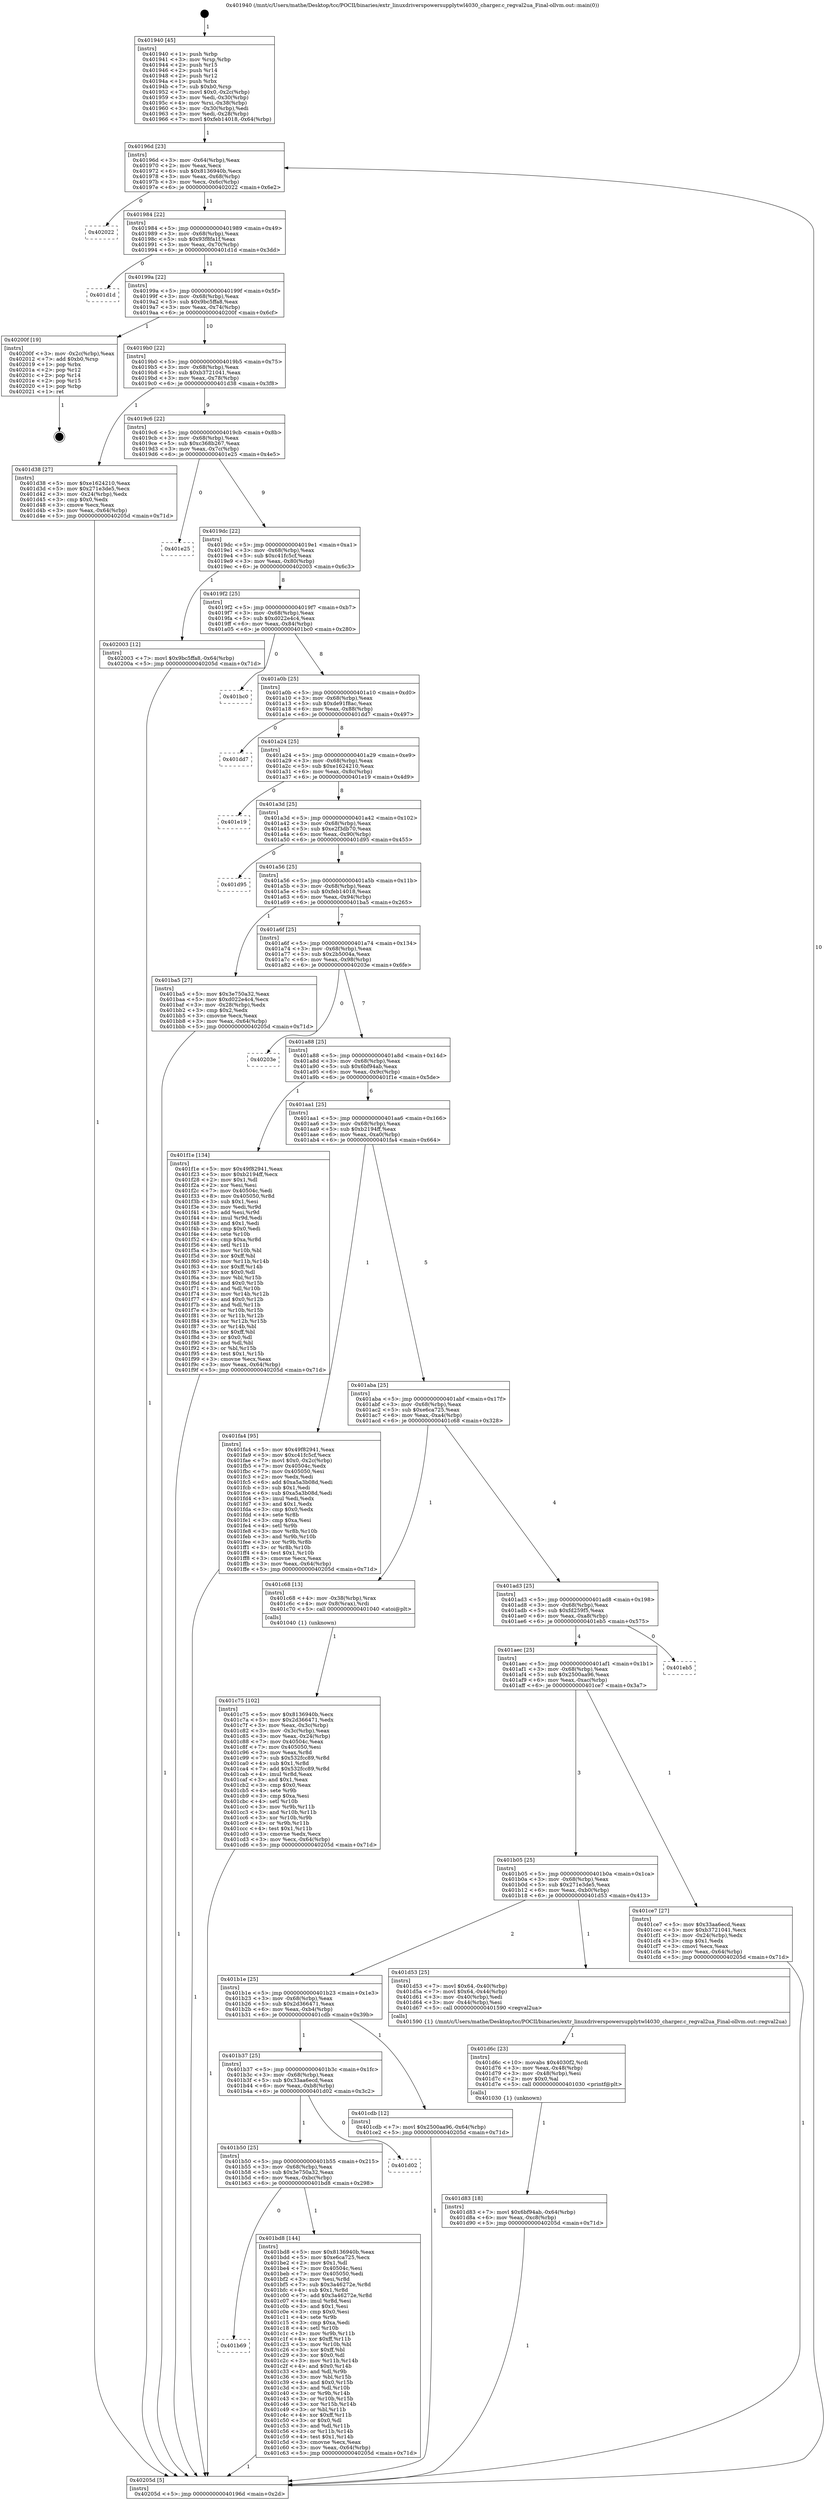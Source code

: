 digraph "0x401940" {
  label = "0x401940 (/mnt/c/Users/mathe/Desktop/tcc/POCII/binaries/extr_linuxdriverspowersupplytwl4030_charger.c_regval2ua_Final-ollvm.out::main(0))"
  labelloc = "t"
  node[shape=record]

  Entry [label="",width=0.3,height=0.3,shape=circle,fillcolor=black,style=filled]
  "0x40196d" [label="{
     0x40196d [23]\l
     | [instrs]\l
     &nbsp;&nbsp;0x40196d \<+3\>: mov -0x64(%rbp),%eax\l
     &nbsp;&nbsp;0x401970 \<+2\>: mov %eax,%ecx\l
     &nbsp;&nbsp;0x401972 \<+6\>: sub $0x8136940b,%ecx\l
     &nbsp;&nbsp;0x401978 \<+3\>: mov %eax,-0x68(%rbp)\l
     &nbsp;&nbsp;0x40197b \<+3\>: mov %ecx,-0x6c(%rbp)\l
     &nbsp;&nbsp;0x40197e \<+6\>: je 0000000000402022 \<main+0x6e2\>\l
  }"]
  "0x402022" [label="{
     0x402022\l
  }", style=dashed]
  "0x401984" [label="{
     0x401984 [22]\l
     | [instrs]\l
     &nbsp;&nbsp;0x401984 \<+5\>: jmp 0000000000401989 \<main+0x49\>\l
     &nbsp;&nbsp;0x401989 \<+3\>: mov -0x68(%rbp),%eax\l
     &nbsp;&nbsp;0x40198c \<+5\>: sub $0x93f8fa1f,%eax\l
     &nbsp;&nbsp;0x401991 \<+3\>: mov %eax,-0x70(%rbp)\l
     &nbsp;&nbsp;0x401994 \<+6\>: je 0000000000401d1d \<main+0x3dd\>\l
  }"]
  Exit [label="",width=0.3,height=0.3,shape=circle,fillcolor=black,style=filled,peripheries=2]
  "0x401d1d" [label="{
     0x401d1d\l
  }", style=dashed]
  "0x40199a" [label="{
     0x40199a [22]\l
     | [instrs]\l
     &nbsp;&nbsp;0x40199a \<+5\>: jmp 000000000040199f \<main+0x5f\>\l
     &nbsp;&nbsp;0x40199f \<+3\>: mov -0x68(%rbp),%eax\l
     &nbsp;&nbsp;0x4019a2 \<+5\>: sub $0x9bc5ffa8,%eax\l
     &nbsp;&nbsp;0x4019a7 \<+3\>: mov %eax,-0x74(%rbp)\l
     &nbsp;&nbsp;0x4019aa \<+6\>: je 000000000040200f \<main+0x6cf\>\l
  }"]
  "0x401d83" [label="{
     0x401d83 [18]\l
     | [instrs]\l
     &nbsp;&nbsp;0x401d83 \<+7\>: movl $0x6bf94ab,-0x64(%rbp)\l
     &nbsp;&nbsp;0x401d8a \<+6\>: mov %eax,-0xc8(%rbp)\l
     &nbsp;&nbsp;0x401d90 \<+5\>: jmp 000000000040205d \<main+0x71d\>\l
  }"]
  "0x40200f" [label="{
     0x40200f [19]\l
     | [instrs]\l
     &nbsp;&nbsp;0x40200f \<+3\>: mov -0x2c(%rbp),%eax\l
     &nbsp;&nbsp;0x402012 \<+7\>: add $0xb0,%rsp\l
     &nbsp;&nbsp;0x402019 \<+1\>: pop %rbx\l
     &nbsp;&nbsp;0x40201a \<+2\>: pop %r12\l
     &nbsp;&nbsp;0x40201c \<+2\>: pop %r14\l
     &nbsp;&nbsp;0x40201e \<+2\>: pop %r15\l
     &nbsp;&nbsp;0x402020 \<+1\>: pop %rbp\l
     &nbsp;&nbsp;0x402021 \<+1\>: ret\l
  }"]
  "0x4019b0" [label="{
     0x4019b0 [22]\l
     | [instrs]\l
     &nbsp;&nbsp;0x4019b0 \<+5\>: jmp 00000000004019b5 \<main+0x75\>\l
     &nbsp;&nbsp;0x4019b5 \<+3\>: mov -0x68(%rbp),%eax\l
     &nbsp;&nbsp;0x4019b8 \<+5\>: sub $0xb3721041,%eax\l
     &nbsp;&nbsp;0x4019bd \<+3\>: mov %eax,-0x78(%rbp)\l
     &nbsp;&nbsp;0x4019c0 \<+6\>: je 0000000000401d38 \<main+0x3f8\>\l
  }"]
  "0x401d6c" [label="{
     0x401d6c [23]\l
     | [instrs]\l
     &nbsp;&nbsp;0x401d6c \<+10\>: movabs $0x4030f2,%rdi\l
     &nbsp;&nbsp;0x401d76 \<+3\>: mov %eax,-0x48(%rbp)\l
     &nbsp;&nbsp;0x401d79 \<+3\>: mov -0x48(%rbp),%esi\l
     &nbsp;&nbsp;0x401d7c \<+2\>: mov $0x0,%al\l
     &nbsp;&nbsp;0x401d7e \<+5\>: call 0000000000401030 \<printf@plt\>\l
     | [calls]\l
     &nbsp;&nbsp;0x401030 \{1\} (unknown)\l
  }"]
  "0x401d38" [label="{
     0x401d38 [27]\l
     | [instrs]\l
     &nbsp;&nbsp;0x401d38 \<+5\>: mov $0xe1624210,%eax\l
     &nbsp;&nbsp;0x401d3d \<+5\>: mov $0x271e3de5,%ecx\l
     &nbsp;&nbsp;0x401d42 \<+3\>: mov -0x24(%rbp),%edx\l
     &nbsp;&nbsp;0x401d45 \<+3\>: cmp $0x0,%edx\l
     &nbsp;&nbsp;0x401d48 \<+3\>: cmove %ecx,%eax\l
     &nbsp;&nbsp;0x401d4b \<+3\>: mov %eax,-0x64(%rbp)\l
     &nbsp;&nbsp;0x401d4e \<+5\>: jmp 000000000040205d \<main+0x71d\>\l
  }"]
  "0x4019c6" [label="{
     0x4019c6 [22]\l
     | [instrs]\l
     &nbsp;&nbsp;0x4019c6 \<+5\>: jmp 00000000004019cb \<main+0x8b\>\l
     &nbsp;&nbsp;0x4019cb \<+3\>: mov -0x68(%rbp),%eax\l
     &nbsp;&nbsp;0x4019ce \<+5\>: sub $0xc368b267,%eax\l
     &nbsp;&nbsp;0x4019d3 \<+3\>: mov %eax,-0x7c(%rbp)\l
     &nbsp;&nbsp;0x4019d6 \<+6\>: je 0000000000401e25 \<main+0x4e5\>\l
  }"]
  "0x401c75" [label="{
     0x401c75 [102]\l
     | [instrs]\l
     &nbsp;&nbsp;0x401c75 \<+5\>: mov $0x8136940b,%ecx\l
     &nbsp;&nbsp;0x401c7a \<+5\>: mov $0x2d366471,%edx\l
     &nbsp;&nbsp;0x401c7f \<+3\>: mov %eax,-0x3c(%rbp)\l
     &nbsp;&nbsp;0x401c82 \<+3\>: mov -0x3c(%rbp),%eax\l
     &nbsp;&nbsp;0x401c85 \<+3\>: mov %eax,-0x24(%rbp)\l
     &nbsp;&nbsp;0x401c88 \<+7\>: mov 0x40504c,%eax\l
     &nbsp;&nbsp;0x401c8f \<+7\>: mov 0x405050,%esi\l
     &nbsp;&nbsp;0x401c96 \<+3\>: mov %eax,%r8d\l
     &nbsp;&nbsp;0x401c99 \<+7\>: sub $0x532fcc89,%r8d\l
     &nbsp;&nbsp;0x401ca0 \<+4\>: sub $0x1,%r8d\l
     &nbsp;&nbsp;0x401ca4 \<+7\>: add $0x532fcc89,%r8d\l
     &nbsp;&nbsp;0x401cab \<+4\>: imul %r8d,%eax\l
     &nbsp;&nbsp;0x401caf \<+3\>: and $0x1,%eax\l
     &nbsp;&nbsp;0x401cb2 \<+3\>: cmp $0x0,%eax\l
     &nbsp;&nbsp;0x401cb5 \<+4\>: sete %r9b\l
     &nbsp;&nbsp;0x401cb9 \<+3\>: cmp $0xa,%esi\l
     &nbsp;&nbsp;0x401cbc \<+4\>: setl %r10b\l
     &nbsp;&nbsp;0x401cc0 \<+3\>: mov %r9b,%r11b\l
     &nbsp;&nbsp;0x401cc3 \<+3\>: and %r10b,%r11b\l
     &nbsp;&nbsp;0x401cc6 \<+3\>: xor %r10b,%r9b\l
     &nbsp;&nbsp;0x401cc9 \<+3\>: or %r9b,%r11b\l
     &nbsp;&nbsp;0x401ccc \<+4\>: test $0x1,%r11b\l
     &nbsp;&nbsp;0x401cd0 \<+3\>: cmovne %edx,%ecx\l
     &nbsp;&nbsp;0x401cd3 \<+3\>: mov %ecx,-0x64(%rbp)\l
     &nbsp;&nbsp;0x401cd6 \<+5\>: jmp 000000000040205d \<main+0x71d\>\l
  }"]
  "0x401e25" [label="{
     0x401e25\l
  }", style=dashed]
  "0x4019dc" [label="{
     0x4019dc [22]\l
     | [instrs]\l
     &nbsp;&nbsp;0x4019dc \<+5\>: jmp 00000000004019e1 \<main+0xa1\>\l
     &nbsp;&nbsp;0x4019e1 \<+3\>: mov -0x68(%rbp),%eax\l
     &nbsp;&nbsp;0x4019e4 \<+5\>: sub $0xc41fc5cf,%eax\l
     &nbsp;&nbsp;0x4019e9 \<+3\>: mov %eax,-0x80(%rbp)\l
     &nbsp;&nbsp;0x4019ec \<+6\>: je 0000000000402003 \<main+0x6c3\>\l
  }"]
  "0x401b69" [label="{
     0x401b69\l
  }", style=dashed]
  "0x402003" [label="{
     0x402003 [12]\l
     | [instrs]\l
     &nbsp;&nbsp;0x402003 \<+7\>: movl $0x9bc5ffa8,-0x64(%rbp)\l
     &nbsp;&nbsp;0x40200a \<+5\>: jmp 000000000040205d \<main+0x71d\>\l
  }"]
  "0x4019f2" [label="{
     0x4019f2 [25]\l
     | [instrs]\l
     &nbsp;&nbsp;0x4019f2 \<+5\>: jmp 00000000004019f7 \<main+0xb7\>\l
     &nbsp;&nbsp;0x4019f7 \<+3\>: mov -0x68(%rbp),%eax\l
     &nbsp;&nbsp;0x4019fa \<+5\>: sub $0xd022e4c4,%eax\l
     &nbsp;&nbsp;0x4019ff \<+6\>: mov %eax,-0x84(%rbp)\l
     &nbsp;&nbsp;0x401a05 \<+6\>: je 0000000000401bc0 \<main+0x280\>\l
  }"]
  "0x401bd8" [label="{
     0x401bd8 [144]\l
     | [instrs]\l
     &nbsp;&nbsp;0x401bd8 \<+5\>: mov $0x8136940b,%eax\l
     &nbsp;&nbsp;0x401bdd \<+5\>: mov $0xe6ca725,%ecx\l
     &nbsp;&nbsp;0x401be2 \<+2\>: mov $0x1,%dl\l
     &nbsp;&nbsp;0x401be4 \<+7\>: mov 0x40504c,%esi\l
     &nbsp;&nbsp;0x401beb \<+7\>: mov 0x405050,%edi\l
     &nbsp;&nbsp;0x401bf2 \<+3\>: mov %esi,%r8d\l
     &nbsp;&nbsp;0x401bf5 \<+7\>: sub $0x3a46272e,%r8d\l
     &nbsp;&nbsp;0x401bfc \<+4\>: sub $0x1,%r8d\l
     &nbsp;&nbsp;0x401c00 \<+7\>: add $0x3a46272e,%r8d\l
     &nbsp;&nbsp;0x401c07 \<+4\>: imul %r8d,%esi\l
     &nbsp;&nbsp;0x401c0b \<+3\>: and $0x1,%esi\l
     &nbsp;&nbsp;0x401c0e \<+3\>: cmp $0x0,%esi\l
     &nbsp;&nbsp;0x401c11 \<+4\>: sete %r9b\l
     &nbsp;&nbsp;0x401c15 \<+3\>: cmp $0xa,%edi\l
     &nbsp;&nbsp;0x401c18 \<+4\>: setl %r10b\l
     &nbsp;&nbsp;0x401c1c \<+3\>: mov %r9b,%r11b\l
     &nbsp;&nbsp;0x401c1f \<+4\>: xor $0xff,%r11b\l
     &nbsp;&nbsp;0x401c23 \<+3\>: mov %r10b,%bl\l
     &nbsp;&nbsp;0x401c26 \<+3\>: xor $0xff,%bl\l
     &nbsp;&nbsp;0x401c29 \<+3\>: xor $0x0,%dl\l
     &nbsp;&nbsp;0x401c2c \<+3\>: mov %r11b,%r14b\l
     &nbsp;&nbsp;0x401c2f \<+4\>: and $0x0,%r14b\l
     &nbsp;&nbsp;0x401c33 \<+3\>: and %dl,%r9b\l
     &nbsp;&nbsp;0x401c36 \<+3\>: mov %bl,%r15b\l
     &nbsp;&nbsp;0x401c39 \<+4\>: and $0x0,%r15b\l
     &nbsp;&nbsp;0x401c3d \<+3\>: and %dl,%r10b\l
     &nbsp;&nbsp;0x401c40 \<+3\>: or %r9b,%r14b\l
     &nbsp;&nbsp;0x401c43 \<+3\>: or %r10b,%r15b\l
     &nbsp;&nbsp;0x401c46 \<+3\>: xor %r15b,%r14b\l
     &nbsp;&nbsp;0x401c49 \<+3\>: or %bl,%r11b\l
     &nbsp;&nbsp;0x401c4c \<+4\>: xor $0xff,%r11b\l
     &nbsp;&nbsp;0x401c50 \<+3\>: or $0x0,%dl\l
     &nbsp;&nbsp;0x401c53 \<+3\>: and %dl,%r11b\l
     &nbsp;&nbsp;0x401c56 \<+3\>: or %r11b,%r14b\l
     &nbsp;&nbsp;0x401c59 \<+4\>: test $0x1,%r14b\l
     &nbsp;&nbsp;0x401c5d \<+3\>: cmovne %ecx,%eax\l
     &nbsp;&nbsp;0x401c60 \<+3\>: mov %eax,-0x64(%rbp)\l
     &nbsp;&nbsp;0x401c63 \<+5\>: jmp 000000000040205d \<main+0x71d\>\l
  }"]
  "0x401bc0" [label="{
     0x401bc0\l
  }", style=dashed]
  "0x401a0b" [label="{
     0x401a0b [25]\l
     | [instrs]\l
     &nbsp;&nbsp;0x401a0b \<+5\>: jmp 0000000000401a10 \<main+0xd0\>\l
     &nbsp;&nbsp;0x401a10 \<+3\>: mov -0x68(%rbp),%eax\l
     &nbsp;&nbsp;0x401a13 \<+5\>: sub $0xde91f8ac,%eax\l
     &nbsp;&nbsp;0x401a18 \<+6\>: mov %eax,-0x88(%rbp)\l
     &nbsp;&nbsp;0x401a1e \<+6\>: je 0000000000401dd7 \<main+0x497\>\l
  }"]
  "0x401b50" [label="{
     0x401b50 [25]\l
     | [instrs]\l
     &nbsp;&nbsp;0x401b50 \<+5\>: jmp 0000000000401b55 \<main+0x215\>\l
     &nbsp;&nbsp;0x401b55 \<+3\>: mov -0x68(%rbp),%eax\l
     &nbsp;&nbsp;0x401b58 \<+5\>: sub $0x3e750a32,%eax\l
     &nbsp;&nbsp;0x401b5d \<+6\>: mov %eax,-0xbc(%rbp)\l
     &nbsp;&nbsp;0x401b63 \<+6\>: je 0000000000401bd8 \<main+0x298\>\l
  }"]
  "0x401dd7" [label="{
     0x401dd7\l
  }", style=dashed]
  "0x401a24" [label="{
     0x401a24 [25]\l
     | [instrs]\l
     &nbsp;&nbsp;0x401a24 \<+5\>: jmp 0000000000401a29 \<main+0xe9\>\l
     &nbsp;&nbsp;0x401a29 \<+3\>: mov -0x68(%rbp),%eax\l
     &nbsp;&nbsp;0x401a2c \<+5\>: sub $0xe1624210,%eax\l
     &nbsp;&nbsp;0x401a31 \<+6\>: mov %eax,-0x8c(%rbp)\l
     &nbsp;&nbsp;0x401a37 \<+6\>: je 0000000000401e19 \<main+0x4d9\>\l
  }"]
  "0x401d02" [label="{
     0x401d02\l
  }", style=dashed]
  "0x401e19" [label="{
     0x401e19\l
  }", style=dashed]
  "0x401a3d" [label="{
     0x401a3d [25]\l
     | [instrs]\l
     &nbsp;&nbsp;0x401a3d \<+5\>: jmp 0000000000401a42 \<main+0x102\>\l
     &nbsp;&nbsp;0x401a42 \<+3\>: mov -0x68(%rbp),%eax\l
     &nbsp;&nbsp;0x401a45 \<+5\>: sub $0xe2f3db70,%eax\l
     &nbsp;&nbsp;0x401a4a \<+6\>: mov %eax,-0x90(%rbp)\l
     &nbsp;&nbsp;0x401a50 \<+6\>: je 0000000000401d95 \<main+0x455\>\l
  }"]
  "0x401b37" [label="{
     0x401b37 [25]\l
     | [instrs]\l
     &nbsp;&nbsp;0x401b37 \<+5\>: jmp 0000000000401b3c \<main+0x1fc\>\l
     &nbsp;&nbsp;0x401b3c \<+3\>: mov -0x68(%rbp),%eax\l
     &nbsp;&nbsp;0x401b3f \<+5\>: sub $0x33aa6ecd,%eax\l
     &nbsp;&nbsp;0x401b44 \<+6\>: mov %eax,-0xb8(%rbp)\l
     &nbsp;&nbsp;0x401b4a \<+6\>: je 0000000000401d02 \<main+0x3c2\>\l
  }"]
  "0x401d95" [label="{
     0x401d95\l
  }", style=dashed]
  "0x401a56" [label="{
     0x401a56 [25]\l
     | [instrs]\l
     &nbsp;&nbsp;0x401a56 \<+5\>: jmp 0000000000401a5b \<main+0x11b\>\l
     &nbsp;&nbsp;0x401a5b \<+3\>: mov -0x68(%rbp),%eax\l
     &nbsp;&nbsp;0x401a5e \<+5\>: sub $0xfeb14018,%eax\l
     &nbsp;&nbsp;0x401a63 \<+6\>: mov %eax,-0x94(%rbp)\l
     &nbsp;&nbsp;0x401a69 \<+6\>: je 0000000000401ba5 \<main+0x265\>\l
  }"]
  "0x401cdb" [label="{
     0x401cdb [12]\l
     | [instrs]\l
     &nbsp;&nbsp;0x401cdb \<+7\>: movl $0x2500aa96,-0x64(%rbp)\l
     &nbsp;&nbsp;0x401ce2 \<+5\>: jmp 000000000040205d \<main+0x71d\>\l
  }"]
  "0x401ba5" [label="{
     0x401ba5 [27]\l
     | [instrs]\l
     &nbsp;&nbsp;0x401ba5 \<+5\>: mov $0x3e750a32,%eax\l
     &nbsp;&nbsp;0x401baa \<+5\>: mov $0xd022e4c4,%ecx\l
     &nbsp;&nbsp;0x401baf \<+3\>: mov -0x28(%rbp),%edx\l
     &nbsp;&nbsp;0x401bb2 \<+3\>: cmp $0x2,%edx\l
     &nbsp;&nbsp;0x401bb5 \<+3\>: cmovne %ecx,%eax\l
     &nbsp;&nbsp;0x401bb8 \<+3\>: mov %eax,-0x64(%rbp)\l
     &nbsp;&nbsp;0x401bbb \<+5\>: jmp 000000000040205d \<main+0x71d\>\l
  }"]
  "0x401a6f" [label="{
     0x401a6f [25]\l
     | [instrs]\l
     &nbsp;&nbsp;0x401a6f \<+5\>: jmp 0000000000401a74 \<main+0x134\>\l
     &nbsp;&nbsp;0x401a74 \<+3\>: mov -0x68(%rbp),%eax\l
     &nbsp;&nbsp;0x401a77 \<+5\>: sub $0x2b5004a,%eax\l
     &nbsp;&nbsp;0x401a7c \<+6\>: mov %eax,-0x98(%rbp)\l
     &nbsp;&nbsp;0x401a82 \<+6\>: je 000000000040203e \<main+0x6fe\>\l
  }"]
  "0x40205d" [label="{
     0x40205d [5]\l
     | [instrs]\l
     &nbsp;&nbsp;0x40205d \<+5\>: jmp 000000000040196d \<main+0x2d\>\l
  }"]
  "0x401940" [label="{
     0x401940 [45]\l
     | [instrs]\l
     &nbsp;&nbsp;0x401940 \<+1\>: push %rbp\l
     &nbsp;&nbsp;0x401941 \<+3\>: mov %rsp,%rbp\l
     &nbsp;&nbsp;0x401944 \<+2\>: push %r15\l
     &nbsp;&nbsp;0x401946 \<+2\>: push %r14\l
     &nbsp;&nbsp;0x401948 \<+2\>: push %r12\l
     &nbsp;&nbsp;0x40194a \<+1\>: push %rbx\l
     &nbsp;&nbsp;0x40194b \<+7\>: sub $0xb0,%rsp\l
     &nbsp;&nbsp;0x401952 \<+7\>: movl $0x0,-0x2c(%rbp)\l
     &nbsp;&nbsp;0x401959 \<+3\>: mov %edi,-0x30(%rbp)\l
     &nbsp;&nbsp;0x40195c \<+4\>: mov %rsi,-0x38(%rbp)\l
     &nbsp;&nbsp;0x401960 \<+3\>: mov -0x30(%rbp),%edi\l
     &nbsp;&nbsp;0x401963 \<+3\>: mov %edi,-0x28(%rbp)\l
     &nbsp;&nbsp;0x401966 \<+7\>: movl $0xfeb14018,-0x64(%rbp)\l
  }"]
  "0x401b1e" [label="{
     0x401b1e [25]\l
     | [instrs]\l
     &nbsp;&nbsp;0x401b1e \<+5\>: jmp 0000000000401b23 \<main+0x1e3\>\l
     &nbsp;&nbsp;0x401b23 \<+3\>: mov -0x68(%rbp),%eax\l
     &nbsp;&nbsp;0x401b26 \<+5\>: sub $0x2d366471,%eax\l
     &nbsp;&nbsp;0x401b2b \<+6\>: mov %eax,-0xb4(%rbp)\l
     &nbsp;&nbsp;0x401b31 \<+6\>: je 0000000000401cdb \<main+0x39b\>\l
  }"]
  "0x40203e" [label="{
     0x40203e\l
  }", style=dashed]
  "0x401a88" [label="{
     0x401a88 [25]\l
     | [instrs]\l
     &nbsp;&nbsp;0x401a88 \<+5\>: jmp 0000000000401a8d \<main+0x14d\>\l
     &nbsp;&nbsp;0x401a8d \<+3\>: mov -0x68(%rbp),%eax\l
     &nbsp;&nbsp;0x401a90 \<+5\>: sub $0x6bf94ab,%eax\l
     &nbsp;&nbsp;0x401a95 \<+6\>: mov %eax,-0x9c(%rbp)\l
     &nbsp;&nbsp;0x401a9b \<+6\>: je 0000000000401f1e \<main+0x5de\>\l
  }"]
  "0x401d53" [label="{
     0x401d53 [25]\l
     | [instrs]\l
     &nbsp;&nbsp;0x401d53 \<+7\>: movl $0x64,-0x40(%rbp)\l
     &nbsp;&nbsp;0x401d5a \<+7\>: movl $0x64,-0x44(%rbp)\l
     &nbsp;&nbsp;0x401d61 \<+3\>: mov -0x40(%rbp),%edi\l
     &nbsp;&nbsp;0x401d64 \<+3\>: mov -0x44(%rbp),%esi\l
     &nbsp;&nbsp;0x401d67 \<+5\>: call 0000000000401590 \<regval2ua\>\l
     | [calls]\l
     &nbsp;&nbsp;0x401590 \{1\} (/mnt/c/Users/mathe/Desktop/tcc/POCII/binaries/extr_linuxdriverspowersupplytwl4030_charger.c_regval2ua_Final-ollvm.out::regval2ua)\l
  }"]
  "0x401f1e" [label="{
     0x401f1e [134]\l
     | [instrs]\l
     &nbsp;&nbsp;0x401f1e \<+5\>: mov $0x49f82941,%eax\l
     &nbsp;&nbsp;0x401f23 \<+5\>: mov $0xb2194ff,%ecx\l
     &nbsp;&nbsp;0x401f28 \<+2\>: mov $0x1,%dl\l
     &nbsp;&nbsp;0x401f2a \<+2\>: xor %esi,%esi\l
     &nbsp;&nbsp;0x401f2c \<+7\>: mov 0x40504c,%edi\l
     &nbsp;&nbsp;0x401f33 \<+8\>: mov 0x405050,%r8d\l
     &nbsp;&nbsp;0x401f3b \<+3\>: sub $0x1,%esi\l
     &nbsp;&nbsp;0x401f3e \<+3\>: mov %edi,%r9d\l
     &nbsp;&nbsp;0x401f41 \<+3\>: add %esi,%r9d\l
     &nbsp;&nbsp;0x401f44 \<+4\>: imul %r9d,%edi\l
     &nbsp;&nbsp;0x401f48 \<+3\>: and $0x1,%edi\l
     &nbsp;&nbsp;0x401f4b \<+3\>: cmp $0x0,%edi\l
     &nbsp;&nbsp;0x401f4e \<+4\>: sete %r10b\l
     &nbsp;&nbsp;0x401f52 \<+4\>: cmp $0xa,%r8d\l
     &nbsp;&nbsp;0x401f56 \<+4\>: setl %r11b\l
     &nbsp;&nbsp;0x401f5a \<+3\>: mov %r10b,%bl\l
     &nbsp;&nbsp;0x401f5d \<+3\>: xor $0xff,%bl\l
     &nbsp;&nbsp;0x401f60 \<+3\>: mov %r11b,%r14b\l
     &nbsp;&nbsp;0x401f63 \<+4\>: xor $0xff,%r14b\l
     &nbsp;&nbsp;0x401f67 \<+3\>: xor $0x0,%dl\l
     &nbsp;&nbsp;0x401f6a \<+3\>: mov %bl,%r15b\l
     &nbsp;&nbsp;0x401f6d \<+4\>: and $0x0,%r15b\l
     &nbsp;&nbsp;0x401f71 \<+3\>: and %dl,%r10b\l
     &nbsp;&nbsp;0x401f74 \<+3\>: mov %r14b,%r12b\l
     &nbsp;&nbsp;0x401f77 \<+4\>: and $0x0,%r12b\l
     &nbsp;&nbsp;0x401f7b \<+3\>: and %dl,%r11b\l
     &nbsp;&nbsp;0x401f7e \<+3\>: or %r10b,%r15b\l
     &nbsp;&nbsp;0x401f81 \<+3\>: or %r11b,%r12b\l
     &nbsp;&nbsp;0x401f84 \<+3\>: xor %r12b,%r15b\l
     &nbsp;&nbsp;0x401f87 \<+3\>: or %r14b,%bl\l
     &nbsp;&nbsp;0x401f8a \<+3\>: xor $0xff,%bl\l
     &nbsp;&nbsp;0x401f8d \<+3\>: or $0x0,%dl\l
     &nbsp;&nbsp;0x401f90 \<+2\>: and %dl,%bl\l
     &nbsp;&nbsp;0x401f92 \<+3\>: or %bl,%r15b\l
     &nbsp;&nbsp;0x401f95 \<+4\>: test $0x1,%r15b\l
     &nbsp;&nbsp;0x401f99 \<+3\>: cmovne %ecx,%eax\l
     &nbsp;&nbsp;0x401f9c \<+3\>: mov %eax,-0x64(%rbp)\l
     &nbsp;&nbsp;0x401f9f \<+5\>: jmp 000000000040205d \<main+0x71d\>\l
  }"]
  "0x401aa1" [label="{
     0x401aa1 [25]\l
     | [instrs]\l
     &nbsp;&nbsp;0x401aa1 \<+5\>: jmp 0000000000401aa6 \<main+0x166\>\l
     &nbsp;&nbsp;0x401aa6 \<+3\>: mov -0x68(%rbp),%eax\l
     &nbsp;&nbsp;0x401aa9 \<+5\>: sub $0xb2194ff,%eax\l
     &nbsp;&nbsp;0x401aae \<+6\>: mov %eax,-0xa0(%rbp)\l
     &nbsp;&nbsp;0x401ab4 \<+6\>: je 0000000000401fa4 \<main+0x664\>\l
  }"]
  "0x401b05" [label="{
     0x401b05 [25]\l
     | [instrs]\l
     &nbsp;&nbsp;0x401b05 \<+5\>: jmp 0000000000401b0a \<main+0x1ca\>\l
     &nbsp;&nbsp;0x401b0a \<+3\>: mov -0x68(%rbp),%eax\l
     &nbsp;&nbsp;0x401b0d \<+5\>: sub $0x271e3de5,%eax\l
     &nbsp;&nbsp;0x401b12 \<+6\>: mov %eax,-0xb0(%rbp)\l
     &nbsp;&nbsp;0x401b18 \<+6\>: je 0000000000401d53 \<main+0x413\>\l
  }"]
  "0x401fa4" [label="{
     0x401fa4 [95]\l
     | [instrs]\l
     &nbsp;&nbsp;0x401fa4 \<+5\>: mov $0x49f82941,%eax\l
     &nbsp;&nbsp;0x401fa9 \<+5\>: mov $0xc41fc5cf,%ecx\l
     &nbsp;&nbsp;0x401fae \<+7\>: movl $0x0,-0x2c(%rbp)\l
     &nbsp;&nbsp;0x401fb5 \<+7\>: mov 0x40504c,%edx\l
     &nbsp;&nbsp;0x401fbc \<+7\>: mov 0x405050,%esi\l
     &nbsp;&nbsp;0x401fc3 \<+2\>: mov %edx,%edi\l
     &nbsp;&nbsp;0x401fc5 \<+6\>: add $0xa5a3b08d,%edi\l
     &nbsp;&nbsp;0x401fcb \<+3\>: sub $0x1,%edi\l
     &nbsp;&nbsp;0x401fce \<+6\>: sub $0xa5a3b08d,%edi\l
     &nbsp;&nbsp;0x401fd4 \<+3\>: imul %edi,%edx\l
     &nbsp;&nbsp;0x401fd7 \<+3\>: and $0x1,%edx\l
     &nbsp;&nbsp;0x401fda \<+3\>: cmp $0x0,%edx\l
     &nbsp;&nbsp;0x401fdd \<+4\>: sete %r8b\l
     &nbsp;&nbsp;0x401fe1 \<+3\>: cmp $0xa,%esi\l
     &nbsp;&nbsp;0x401fe4 \<+4\>: setl %r9b\l
     &nbsp;&nbsp;0x401fe8 \<+3\>: mov %r8b,%r10b\l
     &nbsp;&nbsp;0x401feb \<+3\>: and %r9b,%r10b\l
     &nbsp;&nbsp;0x401fee \<+3\>: xor %r9b,%r8b\l
     &nbsp;&nbsp;0x401ff1 \<+3\>: or %r8b,%r10b\l
     &nbsp;&nbsp;0x401ff4 \<+4\>: test $0x1,%r10b\l
     &nbsp;&nbsp;0x401ff8 \<+3\>: cmovne %ecx,%eax\l
     &nbsp;&nbsp;0x401ffb \<+3\>: mov %eax,-0x64(%rbp)\l
     &nbsp;&nbsp;0x401ffe \<+5\>: jmp 000000000040205d \<main+0x71d\>\l
  }"]
  "0x401aba" [label="{
     0x401aba [25]\l
     | [instrs]\l
     &nbsp;&nbsp;0x401aba \<+5\>: jmp 0000000000401abf \<main+0x17f\>\l
     &nbsp;&nbsp;0x401abf \<+3\>: mov -0x68(%rbp),%eax\l
     &nbsp;&nbsp;0x401ac2 \<+5\>: sub $0xe6ca725,%eax\l
     &nbsp;&nbsp;0x401ac7 \<+6\>: mov %eax,-0xa4(%rbp)\l
     &nbsp;&nbsp;0x401acd \<+6\>: je 0000000000401c68 \<main+0x328\>\l
  }"]
  "0x401ce7" [label="{
     0x401ce7 [27]\l
     | [instrs]\l
     &nbsp;&nbsp;0x401ce7 \<+5\>: mov $0x33aa6ecd,%eax\l
     &nbsp;&nbsp;0x401cec \<+5\>: mov $0xb3721041,%ecx\l
     &nbsp;&nbsp;0x401cf1 \<+3\>: mov -0x24(%rbp),%edx\l
     &nbsp;&nbsp;0x401cf4 \<+3\>: cmp $0x1,%edx\l
     &nbsp;&nbsp;0x401cf7 \<+3\>: cmovl %ecx,%eax\l
     &nbsp;&nbsp;0x401cfa \<+3\>: mov %eax,-0x64(%rbp)\l
     &nbsp;&nbsp;0x401cfd \<+5\>: jmp 000000000040205d \<main+0x71d\>\l
  }"]
  "0x401c68" [label="{
     0x401c68 [13]\l
     | [instrs]\l
     &nbsp;&nbsp;0x401c68 \<+4\>: mov -0x38(%rbp),%rax\l
     &nbsp;&nbsp;0x401c6c \<+4\>: mov 0x8(%rax),%rdi\l
     &nbsp;&nbsp;0x401c70 \<+5\>: call 0000000000401040 \<atoi@plt\>\l
     | [calls]\l
     &nbsp;&nbsp;0x401040 \{1\} (unknown)\l
  }"]
  "0x401ad3" [label="{
     0x401ad3 [25]\l
     | [instrs]\l
     &nbsp;&nbsp;0x401ad3 \<+5\>: jmp 0000000000401ad8 \<main+0x198\>\l
     &nbsp;&nbsp;0x401ad8 \<+3\>: mov -0x68(%rbp),%eax\l
     &nbsp;&nbsp;0x401adb \<+5\>: sub $0xfd259f5,%eax\l
     &nbsp;&nbsp;0x401ae0 \<+6\>: mov %eax,-0xa8(%rbp)\l
     &nbsp;&nbsp;0x401ae6 \<+6\>: je 0000000000401eb5 \<main+0x575\>\l
  }"]
  "0x401aec" [label="{
     0x401aec [25]\l
     | [instrs]\l
     &nbsp;&nbsp;0x401aec \<+5\>: jmp 0000000000401af1 \<main+0x1b1\>\l
     &nbsp;&nbsp;0x401af1 \<+3\>: mov -0x68(%rbp),%eax\l
     &nbsp;&nbsp;0x401af4 \<+5\>: sub $0x2500aa96,%eax\l
     &nbsp;&nbsp;0x401af9 \<+6\>: mov %eax,-0xac(%rbp)\l
     &nbsp;&nbsp;0x401aff \<+6\>: je 0000000000401ce7 \<main+0x3a7\>\l
  }"]
  "0x401eb5" [label="{
     0x401eb5\l
  }", style=dashed]
  Entry -> "0x401940" [label=" 1"]
  "0x40196d" -> "0x402022" [label=" 0"]
  "0x40196d" -> "0x401984" [label=" 11"]
  "0x40200f" -> Exit [label=" 1"]
  "0x401984" -> "0x401d1d" [label=" 0"]
  "0x401984" -> "0x40199a" [label=" 11"]
  "0x402003" -> "0x40205d" [label=" 1"]
  "0x40199a" -> "0x40200f" [label=" 1"]
  "0x40199a" -> "0x4019b0" [label=" 10"]
  "0x401fa4" -> "0x40205d" [label=" 1"]
  "0x4019b0" -> "0x401d38" [label=" 1"]
  "0x4019b0" -> "0x4019c6" [label=" 9"]
  "0x401f1e" -> "0x40205d" [label=" 1"]
  "0x4019c6" -> "0x401e25" [label=" 0"]
  "0x4019c6" -> "0x4019dc" [label=" 9"]
  "0x401d83" -> "0x40205d" [label=" 1"]
  "0x4019dc" -> "0x402003" [label=" 1"]
  "0x4019dc" -> "0x4019f2" [label=" 8"]
  "0x401d6c" -> "0x401d83" [label=" 1"]
  "0x4019f2" -> "0x401bc0" [label=" 0"]
  "0x4019f2" -> "0x401a0b" [label=" 8"]
  "0x401d53" -> "0x401d6c" [label=" 1"]
  "0x401a0b" -> "0x401dd7" [label=" 0"]
  "0x401a0b" -> "0x401a24" [label=" 8"]
  "0x401ce7" -> "0x40205d" [label=" 1"]
  "0x401a24" -> "0x401e19" [label=" 0"]
  "0x401a24" -> "0x401a3d" [label=" 8"]
  "0x401cdb" -> "0x40205d" [label=" 1"]
  "0x401a3d" -> "0x401d95" [label=" 0"]
  "0x401a3d" -> "0x401a56" [label=" 8"]
  "0x401c68" -> "0x401c75" [label=" 1"]
  "0x401a56" -> "0x401ba5" [label=" 1"]
  "0x401a56" -> "0x401a6f" [label=" 7"]
  "0x401ba5" -> "0x40205d" [label=" 1"]
  "0x401940" -> "0x40196d" [label=" 1"]
  "0x40205d" -> "0x40196d" [label=" 10"]
  "0x401bd8" -> "0x40205d" [label=" 1"]
  "0x401a6f" -> "0x40203e" [label=" 0"]
  "0x401a6f" -> "0x401a88" [label=" 7"]
  "0x401b50" -> "0x401bd8" [label=" 1"]
  "0x401a88" -> "0x401f1e" [label=" 1"]
  "0x401a88" -> "0x401aa1" [label=" 6"]
  "0x401d38" -> "0x40205d" [label=" 1"]
  "0x401aa1" -> "0x401fa4" [label=" 1"]
  "0x401aa1" -> "0x401aba" [label=" 5"]
  "0x401b37" -> "0x401d02" [label=" 0"]
  "0x401aba" -> "0x401c68" [label=" 1"]
  "0x401aba" -> "0x401ad3" [label=" 4"]
  "0x401c75" -> "0x40205d" [label=" 1"]
  "0x401ad3" -> "0x401eb5" [label=" 0"]
  "0x401ad3" -> "0x401aec" [label=" 4"]
  "0x401b1e" -> "0x401b37" [label=" 1"]
  "0x401aec" -> "0x401ce7" [label=" 1"]
  "0x401aec" -> "0x401b05" [label=" 3"]
  "0x401b37" -> "0x401b50" [label=" 1"]
  "0x401b05" -> "0x401d53" [label=" 1"]
  "0x401b05" -> "0x401b1e" [label=" 2"]
  "0x401b50" -> "0x401b69" [label=" 0"]
  "0x401b1e" -> "0x401cdb" [label=" 1"]
}
